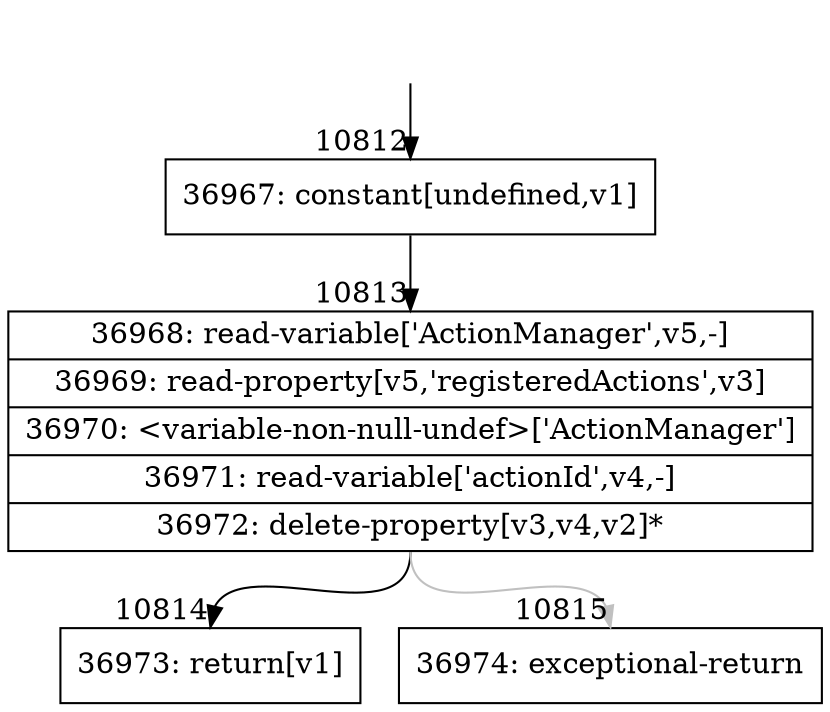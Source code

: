 digraph {
rankdir="TD"
BB_entry905[shape=none,label=""];
BB_entry905 -> BB10812 [tailport=s, headport=n, headlabel="    10812"]
BB10812 [shape=record label="{36967: constant[undefined,v1]}" ] 
BB10812 -> BB10813 [tailport=s, headport=n, headlabel="      10813"]
BB10813 [shape=record label="{36968: read-variable['ActionManager',v5,-]|36969: read-property[v5,'registeredActions',v3]|36970: \<variable-non-null-undef\>['ActionManager']|36971: read-variable['actionId',v4,-]|36972: delete-property[v3,v4,v2]*}" ] 
BB10813 -> BB10814 [tailport=s, headport=n, headlabel="      10814"]
BB10813 -> BB10815 [tailport=s, headport=n, color=gray, headlabel="      10815"]
BB10814 [shape=record label="{36973: return[v1]}" ] 
BB10815 [shape=record label="{36974: exceptional-return}" ] 
//#$~ 19174
}
